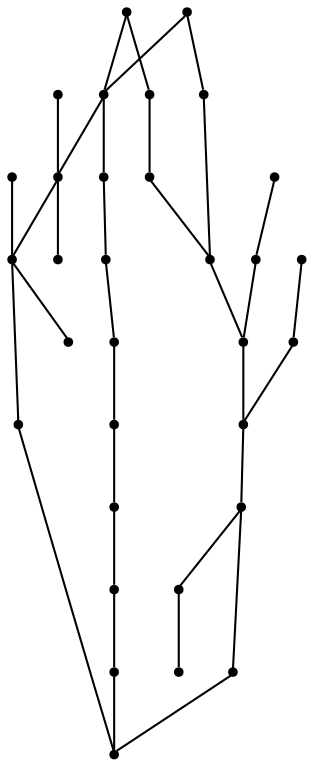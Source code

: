 graph {
  node [shape=point,comment="{\"directed\":false,\"doi\":\"10.1007/978-3-642-11805-0_23\",\"figure\":\"4 (2)\"}"]

  v0 [pos="1540.2495554192121,854.6649008534175"]
  v1 [pos="1540.2495554192121,902.1820845387201"]
  v2 [pos="1540.2495554192121,933.860355398872"]
  v3 [pos="1540.2495554192121,981.3775390841747"]
  v4 [pos="1540.2495554192121,1092.251264489781"]
  v5 [pos="1540.2495554192121,1139.768448175084"]
  v6 [pos="1429.333716015483,822.9866299932658"]
  v7 [pos="1429.333716015483,759.6303426785905"]
  v8 [pos="1429.333716015483,902.1820845387201"]
  v9 [pos="1429.333716015483,981.3775390841747"]
  v10 [pos="1429.333716015483,1139.768448175084"]
  v11 [pos="1492.7141684066414,902.1820845387201"]
  v12 [pos="1365.9532636243243,902.1820845387201"]
  v13 [pos="1492.7141684066416,981.3775390841747"]
  v14 [pos="1365.9532636243243,981.3775390841747"]
  v15 [pos="1492.7141684066414,1139.768448175084"]
  v16 [pos="1365.9532636243243,1139.768448175084"]
  v17 [pos="1302.5728112331656,822.9866299932658"]
  v18 [pos="1302.5728112331656,886.342980909348"]
  v19 [pos="1302.5728112331656,759.6303426785905"]
  v20 [pos="1080.7411642385082,822.9866299932658"]
  v21 [pos="1080.7411642385082,759.6303426785905"]
  v22 [pos="1080.7411642385082,886.3429809093478"]
  v23 [pos="1017.3607118473496,822.9866299932658"]
  v24 [pos="1017.3607118473496,759.6303426785905"]
  v25 [pos="1017.3607118473496,886.3429809093478"]
  v26 [pos="1365.9532636243243,759.6303426785905"]
  v27 [pos="953.9802594561909,759.6303426785905"]
  v28 [pos="953.9802594561909,822.9866299932658"]
  v29 [pos="953.9802594561909,886.3429809093478"]
  v30 [pos="890.5997911586317,759.6303426785905"]
  v31 [pos="890.5997911586317,822.9866299932658"]

  v0 -- v7 [id="-1",pos="1540.2495554192121,854.6649008534175 1540.2494599808094,759.6304062799977 1540.2494599808094,759.6304062799977 1540.2494599808094,759.6304062799977 1429.333716015483,759.6303426785905 1429.333716015483,759.6303426785905 1429.333716015483,759.6303426785905"]
  v16 -- v31 [id="-2",pos="1365.9532636243243,1139.768448175084 890.5998070650322,1139.7686389793053 890.5998070650322,1139.7686389793053 890.5998070650322,1139.7686389793053 890.5997911586317,822.9866299932658 890.5997911586317,822.9866299932658 890.5997911586317,822.9866299932658"]
  v10 -- v15 [id="-3",pos="1429.333716015483,1139.768448175084 1492.7141684066414,1139.768448175084 1492.7141684066414,1139.768448175084 1492.7141684066414,1139.768448175084"]
  v31 -- v30 [id="-5",pos="890.5997911586317,822.9866299932658 890.5997911586317,759.6303426785905 890.5997911586317,759.6303426785905 890.5997911586317,759.6303426785905"]
  v16 -- v10 [id="-6",pos="1365.9532636243243,1139.768448175084 1429.333716015483,1139.768448175084 1429.333716015483,1139.768448175084 1429.333716015483,1139.768448175084"]
  v15 -- v5 [id="-8",pos="1492.7141684066414,1139.768448175084 1540.2495554192121,1139.768448175084 1540.2495554192121,1139.768448175084 1540.2495554192121,1139.768448175084"]
  v30 -- v27 [id="-21",pos="890.5997911586317,759.6303426785905 953.9802594561909,759.6303426785905 953.9802594561909,759.6303426785905 953.9802594561909,759.6303426785905"]
  v27 -- v24 [id="-22",pos="953.9802594561909,759.6303426785905 1017.3607118473496,759.6303426785905 1017.3607118473496,759.6303426785905 1017.3607118473496,759.6303426785905"]
  v24 -- v21 [id="-23",pos="1017.3607118473496,759.6303426785905 1080.7411642385082,759.6303426785905 1080.7411642385082,759.6303426785905 1080.7411642385082,759.6303426785905"]
  v21 -- v19 [id="-24",pos="1080.7411642385082,759.6303426785905 1302.5728112331656,759.6303426785905 1302.5728112331656,759.6303426785905 1302.5728112331656,759.6303426785905"]
  v19 -- v26 [id="-25",pos="1302.5728112331656,759.6303426785905 1365.9532636243243,759.6303426785905 1365.9532636243243,759.6303426785905 1365.9532636243243,759.6303426785905"]
  v26 -- v7 [id="-26",pos="1365.9532636243243,759.6303426785905 1429.333716015483,759.6303426785905 1429.333716015483,759.6303426785905 1429.333716015483,759.6303426785905"]
  v1 -- v0 [id="-46",pos="1540.2495554192121,902.1820845387201 1540.2495554192121,854.6649008534175 1540.2495554192121,854.6649008534175 1540.2495554192121,854.6649008534175"]
  v29 -- v10 [id="-47",pos="953.9802594561909,886.3429809093478 953.9802594561909,1203.1250534967946 953.9802594561909,1203.1250534967946 953.9802594561909,1203.1250534967946 1429.333747828284,1203.1250534967946 1429.333747828284,1203.1250534967946 1429.333747828284,1203.1250534967946 1429.333716015483,1139.768448175084 1429.333716015483,1139.768448175084 1429.333716015483,1139.768448175084"]
  v28 -- v27 [id="-48",pos="953.9802594561909,822.9866299932658 953.9802594561909,759.6303426785905 953.9802594561909,759.6303426785905 953.9802594561909,759.6303426785905"]
  v25 -- v23 [id="-55",pos="1017.3607118473496,886.3429809093478 1017.3607118473496,822.9866299932658 1017.3607118473496,822.9866299932658 1017.3607118473496,822.9866299932658"]
  v23 -- v24 [id="-56",pos="1017.3607118473496,822.9866299932658 1017.3607118473496,759.6303426785905 1017.3607118473496,759.6303426785905 1017.3607118473496,759.6303426785905"]
  v22 -- v20 [id="-57",pos="1080.7411642385082,886.3429809093478 1080.7411642385082,822.9866299932658 1080.7411642385082,822.9866299932658 1080.7411642385082,822.9866299932658"]
  v20 -- v21 [id="-58",pos="1080.7411642385082,822.9866299932658 1080.7411642385082,759.6303426785905 1080.7411642385082,759.6303426785905 1080.7411642385082,759.6303426785905"]
  v19 -- v17 [id="-59",pos="1302.5728112331656,759.6303426785905 1302.5728112331656,822.9866299932658 1302.5728112331656,822.9866299932658 1302.5728112331656,822.9866299932658"]
  v17 -- v18 [id="-60",pos="1302.5728112331656,822.9866299932658 1302.5728112331656,886.342980909348 1302.5728112331656,886.342980909348 1302.5728112331656,886.342980909348"]
  v14 -- v9 [id="-63",pos="1365.9532636243243,981.3775390841747 1429.333716015483,981.3775390841747 1429.333716015483,981.3775390841747 1429.333716015483,981.3775390841747"]
  v9 -- v13 [id="-64",pos="1429.333716015483,981.3775390841747 1492.7141684066416,981.3775390841747 1492.7141684066416,981.3775390841747 1492.7141684066416,981.3775390841747"]
  v12 -- v8 [id="-65",pos="1365.9532636243243,902.1820845387201 1429.333716015483,902.1820845387201 1429.333716015483,902.1820845387201 1429.333716015483,902.1820845387201"]
  v8 -- v11 [id="-66",pos="1429.333716015483,902.1820845387201 1492.7141684066414,902.1820845387201 1492.7141684066414,902.1820845387201 1492.7141684066414,902.1820845387201"]
  v29 -- v28 [id="-67",pos="953.9802594561909,886.3429809093478 953.9802594561909,822.9866299932658 953.9802594561909,822.9866299932658 953.9802594561909,822.9866299932658"]
  v10 -- v9 [id="-68",pos="1429.333716015483,1139.768448175084 1429.333716015483,981.3775390841747 1429.333716015483,981.3775390841747 1429.333716015483,981.3775390841747"]
  v9 -- v8 [id="-69",pos="1429.333716015483,981.3775390841747 1429.333716015483,902.1820845387201 1429.333716015483,902.1820845387201 1429.333716015483,902.1820845387201"]
  v8 -- v6 [id="-70",pos="1429.333716015483,902.1820845387201 1429.333716015483,822.9866299932658 1429.333716015483,822.9866299932658 1429.333716015483,822.9866299932658"]
  v6 -- v7 [id="-71",pos="1429.333716015483,822.9866299932658 1429.333716015483,759.6303426785905 1429.333716015483,759.6303426785905 1429.333716015483,759.6303426785905"]
  v5 -- v4 [id="-72",pos="1540.2495554192121,1139.768448175084 1540.2495554192121,1092.251264489781 1540.2495554192121,1092.251264489781 1540.2495554192121,1092.251264489781"]
  v4 -- v3 [id="-73",pos="1540.2495554192121,1092.251264489781 1540.2495554192121,981.3775390841747 1540.2495554192121,981.3775390841747 1540.2495554192121,981.3775390841747"]
  v3 -- v2 [id="-74",pos="1540.2495554192121,981.3775390841747 1540.2495554192121,933.860355398872 1540.2495554192121,933.860355398872 1540.2495554192121,933.860355398872"]
  v2 -- v1 [id="-75",pos="1540.2495554192121,933.860355398872 1540.2495554192121,902.1820845387201 1540.2495554192121,902.1820845387201 1540.2495554192121,902.1820845387201"]
}